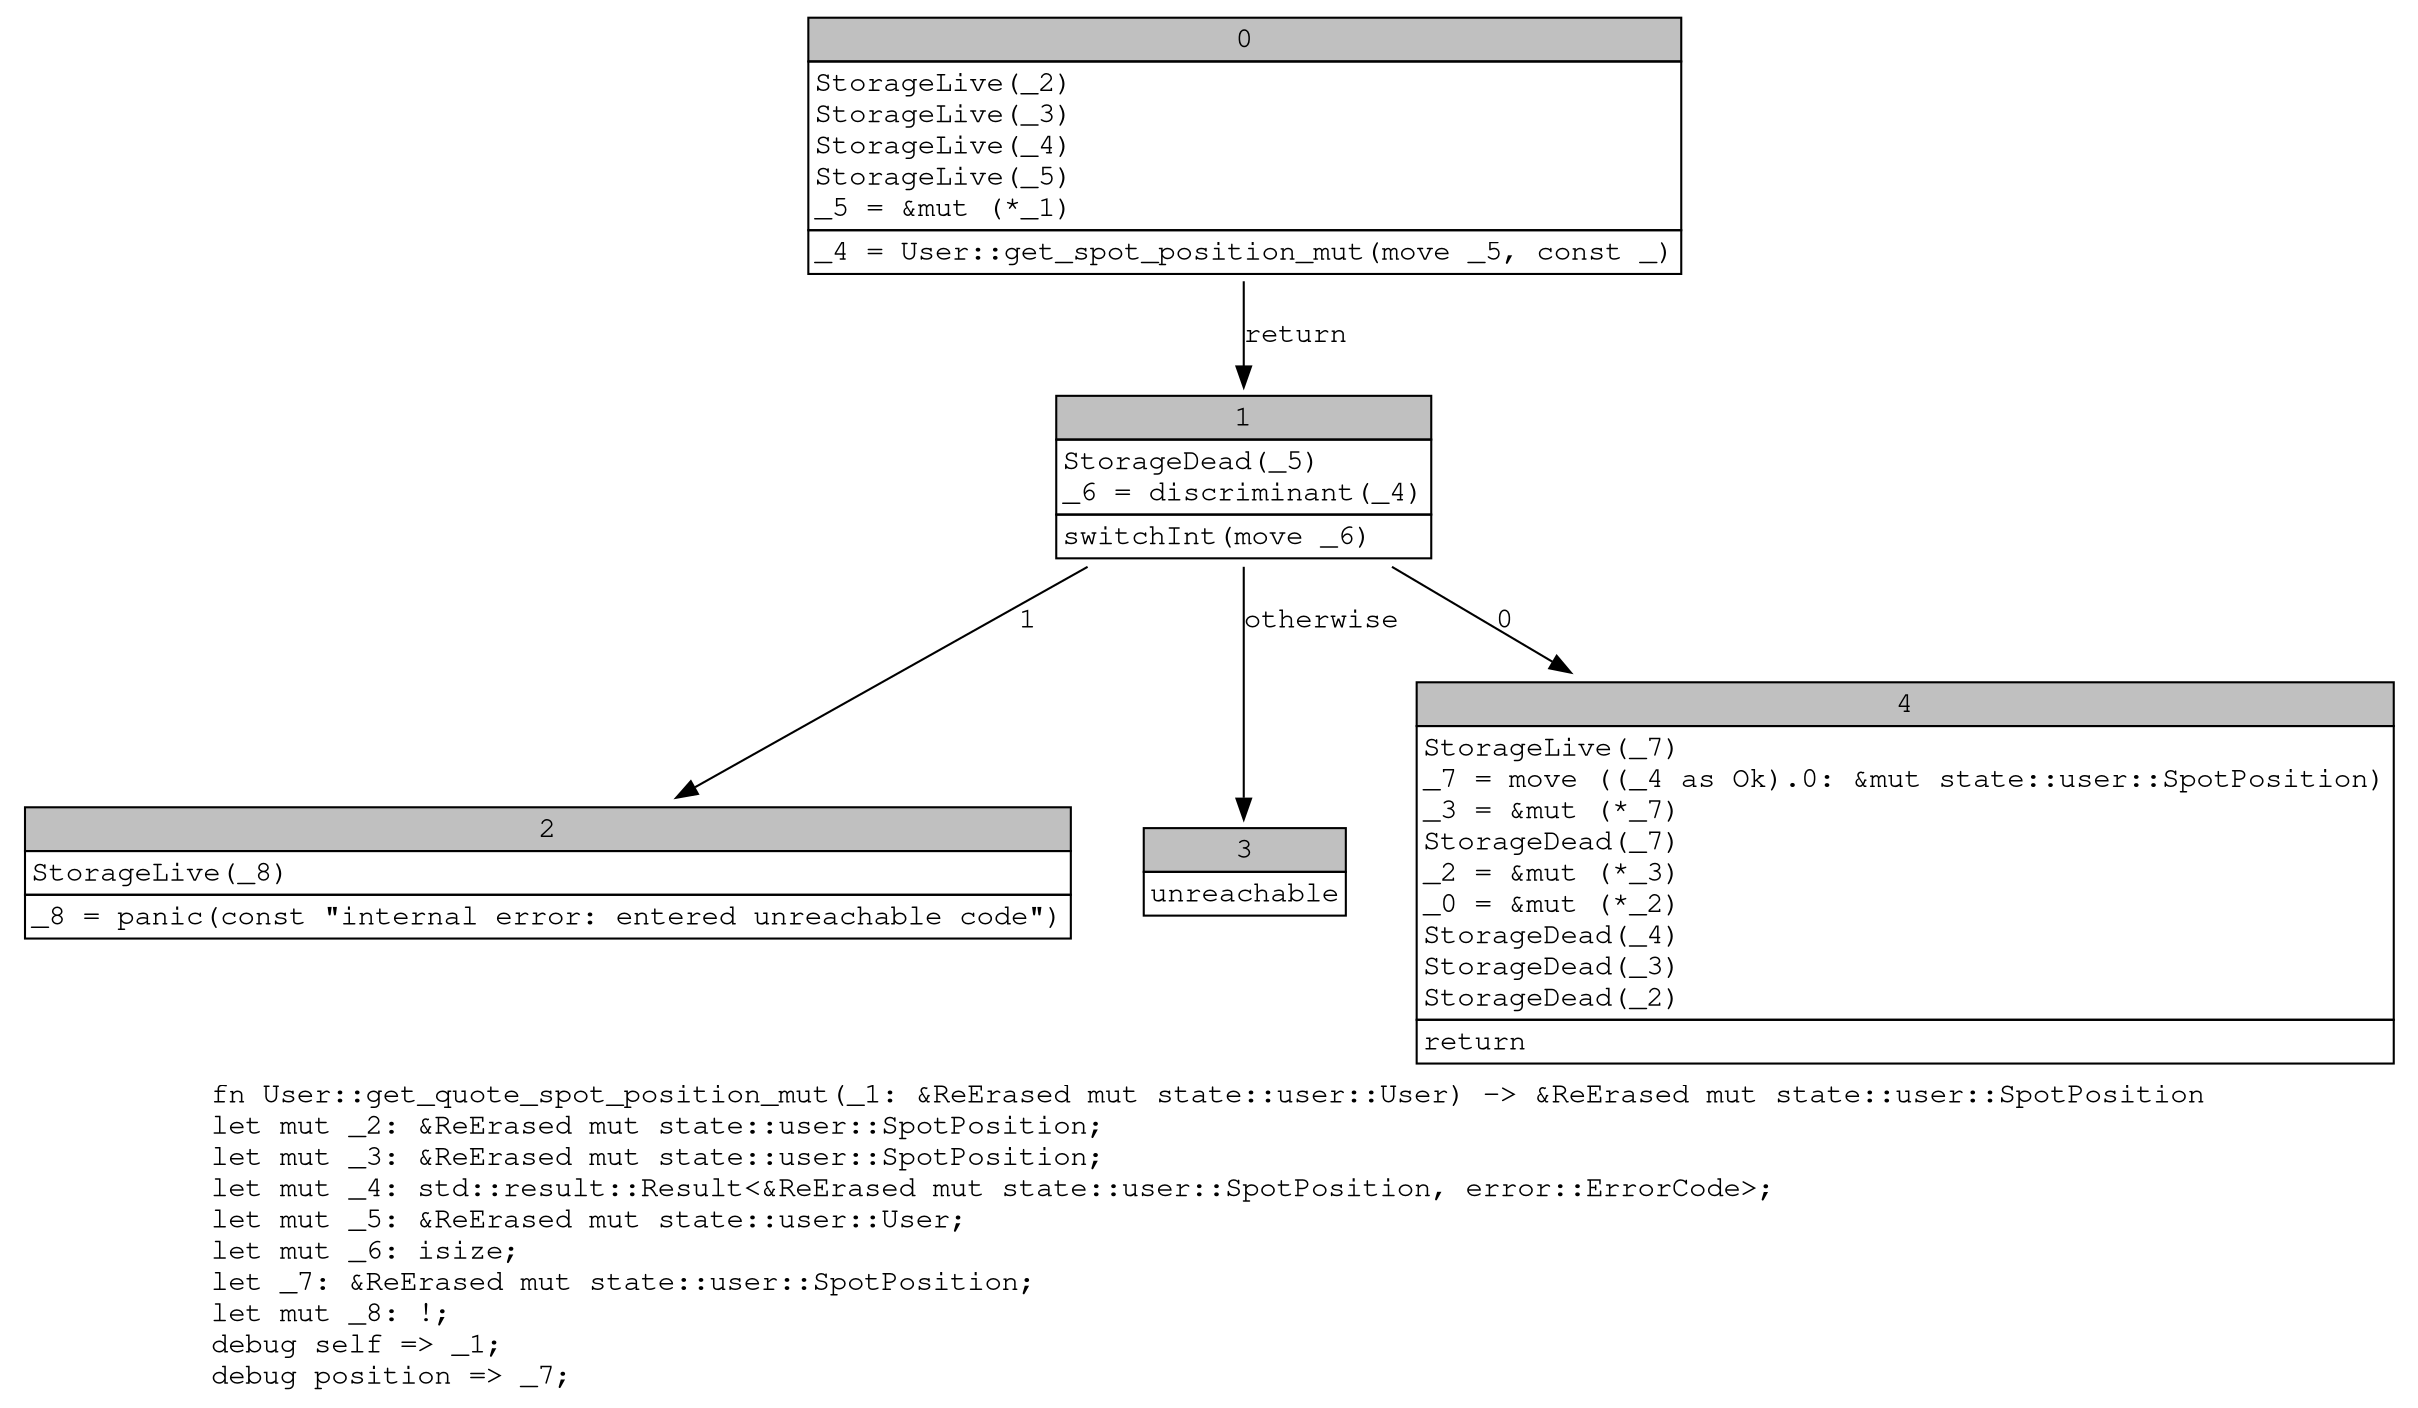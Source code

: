 digraph Mir_0_4285 {
    graph [fontname="Courier, monospace"];
    node [fontname="Courier, monospace"];
    edge [fontname="Courier, monospace"];
    label=<fn User::get_quote_spot_position_mut(_1: &amp;ReErased mut state::user::User) -&gt; &amp;ReErased mut state::user::SpotPosition<br align="left"/>let mut _2: &amp;ReErased mut state::user::SpotPosition;<br align="left"/>let mut _3: &amp;ReErased mut state::user::SpotPosition;<br align="left"/>let mut _4: std::result::Result&lt;&amp;ReErased mut state::user::SpotPosition, error::ErrorCode&gt;;<br align="left"/>let mut _5: &amp;ReErased mut state::user::User;<br align="left"/>let mut _6: isize;<br align="left"/>let _7: &amp;ReErased mut state::user::SpotPosition;<br align="left"/>let mut _8: !;<br align="left"/>debug self =&gt; _1;<br align="left"/>debug position =&gt; _7;<br align="left"/>>;
    bb0__0_4285 [shape="none", label=<<table border="0" cellborder="1" cellspacing="0"><tr><td bgcolor="gray" align="center" colspan="1">0</td></tr><tr><td align="left" balign="left">StorageLive(_2)<br/>StorageLive(_3)<br/>StorageLive(_4)<br/>StorageLive(_5)<br/>_5 = &amp;mut (*_1)<br/></td></tr><tr><td align="left">_4 = User::get_spot_position_mut(move _5, const _)</td></tr></table>>];
    bb1__0_4285 [shape="none", label=<<table border="0" cellborder="1" cellspacing="0"><tr><td bgcolor="gray" align="center" colspan="1">1</td></tr><tr><td align="left" balign="left">StorageDead(_5)<br/>_6 = discriminant(_4)<br/></td></tr><tr><td align="left">switchInt(move _6)</td></tr></table>>];
    bb2__0_4285 [shape="none", label=<<table border="0" cellborder="1" cellspacing="0"><tr><td bgcolor="gray" align="center" colspan="1">2</td></tr><tr><td align="left" balign="left">StorageLive(_8)<br/></td></tr><tr><td align="left">_8 = panic(const &quot;internal error: entered unreachable code&quot;)</td></tr></table>>];
    bb3__0_4285 [shape="none", label=<<table border="0" cellborder="1" cellspacing="0"><tr><td bgcolor="gray" align="center" colspan="1">3</td></tr><tr><td align="left">unreachable</td></tr></table>>];
    bb4__0_4285 [shape="none", label=<<table border="0" cellborder="1" cellspacing="0"><tr><td bgcolor="gray" align="center" colspan="1">4</td></tr><tr><td align="left" balign="left">StorageLive(_7)<br/>_7 = move ((_4 as Ok).0: &amp;mut state::user::SpotPosition)<br/>_3 = &amp;mut (*_7)<br/>StorageDead(_7)<br/>_2 = &amp;mut (*_3)<br/>_0 = &amp;mut (*_2)<br/>StorageDead(_4)<br/>StorageDead(_3)<br/>StorageDead(_2)<br/></td></tr><tr><td align="left">return</td></tr></table>>];
    bb0__0_4285 -> bb1__0_4285 [label="return"];
    bb1__0_4285 -> bb4__0_4285 [label="0"];
    bb1__0_4285 -> bb2__0_4285 [label="1"];
    bb1__0_4285 -> bb3__0_4285 [label="otherwise"];
}
